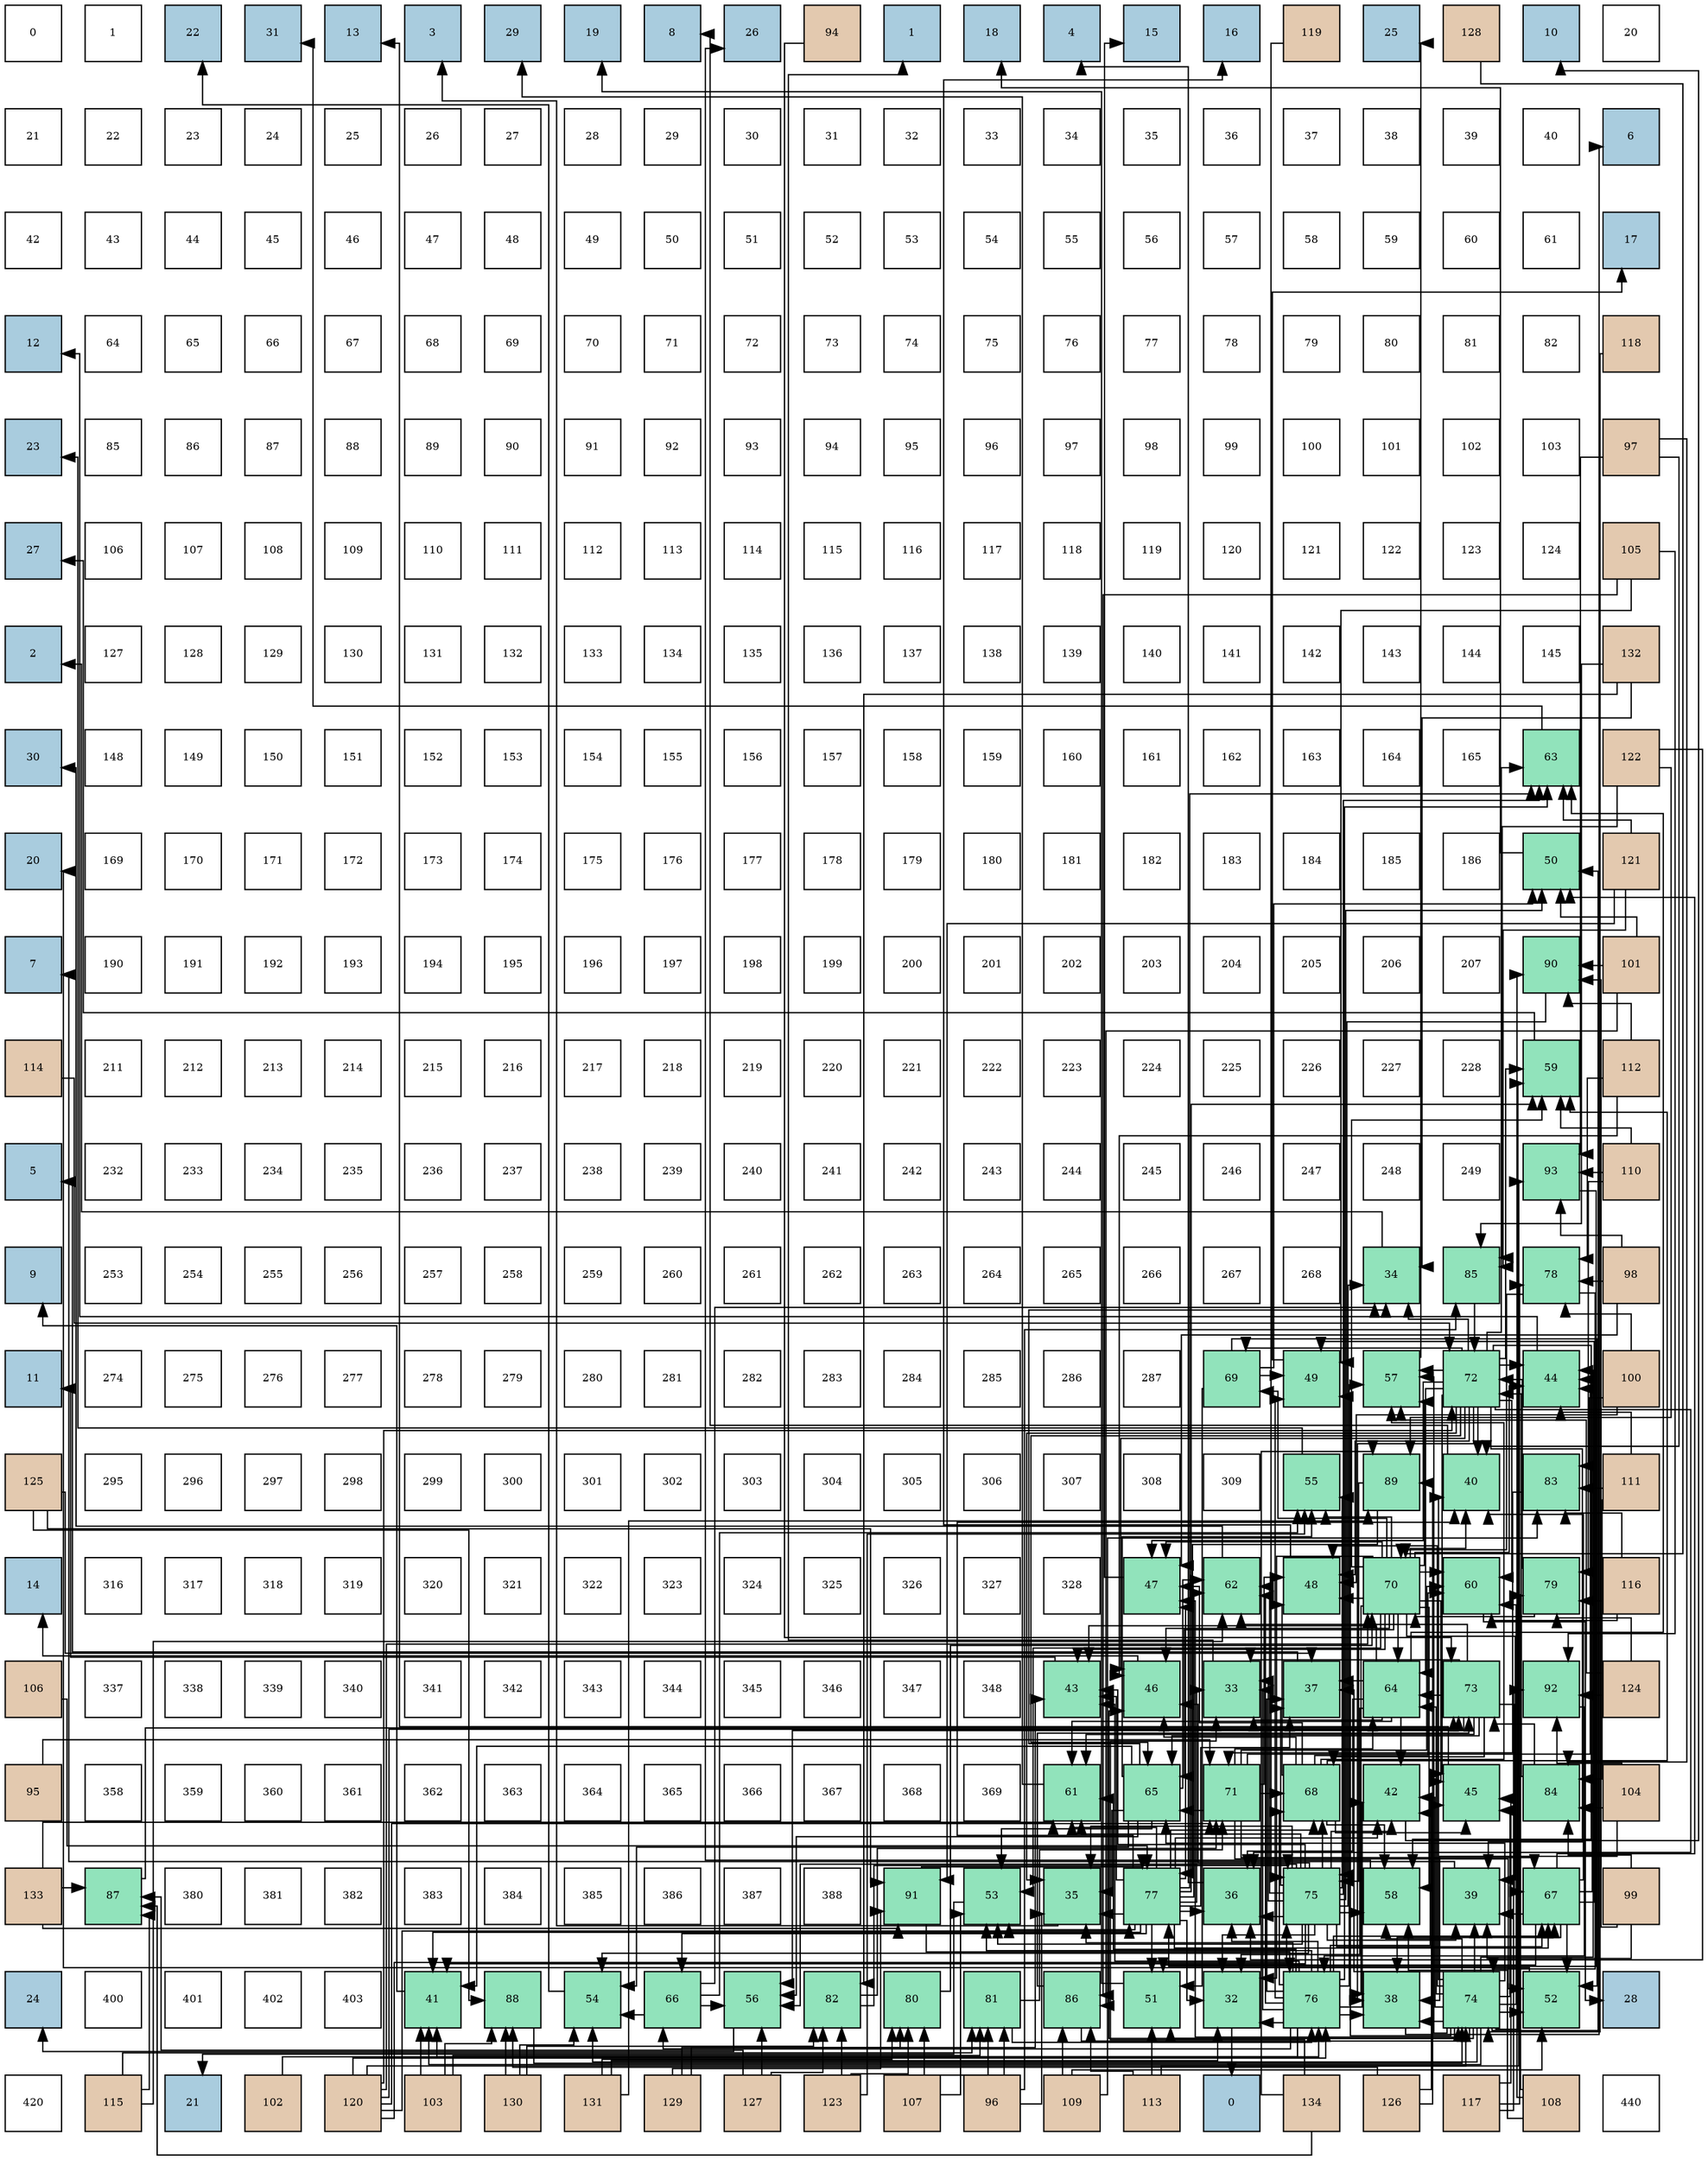 digraph layout{
 rankdir=TB;
 splines=ortho;
 node [style=filled shape=square fixedsize=true width=0.6];
0[label="0", fontsize=8, fillcolor="#ffffff"];
1[label="1", fontsize=8, fillcolor="#ffffff"];
2[label="22", fontsize=8, fillcolor="#a9ccde"];
3[label="31", fontsize=8, fillcolor="#a9ccde"];
4[label="13", fontsize=8, fillcolor="#a9ccde"];
5[label="3", fontsize=8, fillcolor="#a9ccde"];
6[label="29", fontsize=8, fillcolor="#a9ccde"];
7[label="19", fontsize=8, fillcolor="#a9ccde"];
8[label="8", fontsize=8, fillcolor="#a9ccde"];
9[label="26", fontsize=8, fillcolor="#a9ccde"];
10[label="94", fontsize=8, fillcolor="#e3c9af"];
11[label="1", fontsize=8, fillcolor="#a9ccde"];
12[label="18", fontsize=8, fillcolor="#a9ccde"];
13[label="4", fontsize=8, fillcolor="#a9ccde"];
14[label="15", fontsize=8, fillcolor="#a9ccde"];
15[label="16", fontsize=8, fillcolor="#a9ccde"];
16[label="119", fontsize=8, fillcolor="#e3c9af"];
17[label="25", fontsize=8, fillcolor="#a9ccde"];
18[label="128", fontsize=8, fillcolor="#e3c9af"];
19[label="10", fontsize=8, fillcolor="#a9ccde"];
20[label="20", fontsize=8, fillcolor="#ffffff"];
21[label="21", fontsize=8, fillcolor="#ffffff"];
22[label="22", fontsize=8, fillcolor="#ffffff"];
23[label="23", fontsize=8, fillcolor="#ffffff"];
24[label="24", fontsize=8, fillcolor="#ffffff"];
25[label="25", fontsize=8, fillcolor="#ffffff"];
26[label="26", fontsize=8, fillcolor="#ffffff"];
27[label="27", fontsize=8, fillcolor="#ffffff"];
28[label="28", fontsize=8, fillcolor="#ffffff"];
29[label="29", fontsize=8, fillcolor="#ffffff"];
30[label="30", fontsize=8, fillcolor="#ffffff"];
31[label="31", fontsize=8, fillcolor="#ffffff"];
32[label="32", fontsize=8, fillcolor="#ffffff"];
33[label="33", fontsize=8, fillcolor="#ffffff"];
34[label="34", fontsize=8, fillcolor="#ffffff"];
35[label="35", fontsize=8, fillcolor="#ffffff"];
36[label="36", fontsize=8, fillcolor="#ffffff"];
37[label="37", fontsize=8, fillcolor="#ffffff"];
38[label="38", fontsize=8, fillcolor="#ffffff"];
39[label="39", fontsize=8, fillcolor="#ffffff"];
40[label="40", fontsize=8, fillcolor="#ffffff"];
41[label="6", fontsize=8, fillcolor="#a9ccde"];
42[label="42", fontsize=8, fillcolor="#ffffff"];
43[label="43", fontsize=8, fillcolor="#ffffff"];
44[label="44", fontsize=8, fillcolor="#ffffff"];
45[label="45", fontsize=8, fillcolor="#ffffff"];
46[label="46", fontsize=8, fillcolor="#ffffff"];
47[label="47", fontsize=8, fillcolor="#ffffff"];
48[label="48", fontsize=8, fillcolor="#ffffff"];
49[label="49", fontsize=8, fillcolor="#ffffff"];
50[label="50", fontsize=8, fillcolor="#ffffff"];
51[label="51", fontsize=8, fillcolor="#ffffff"];
52[label="52", fontsize=8, fillcolor="#ffffff"];
53[label="53", fontsize=8, fillcolor="#ffffff"];
54[label="54", fontsize=8, fillcolor="#ffffff"];
55[label="55", fontsize=8, fillcolor="#ffffff"];
56[label="56", fontsize=8, fillcolor="#ffffff"];
57[label="57", fontsize=8, fillcolor="#ffffff"];
58[label="58", fontsize=8, fillcolor="#ffffff"];
59[label="59", fontsize=8, fillcolor="#ffffff"];
60[label="60", fontsize=8, fillcolor="#ffffff"];
61[label="61", fontsize=8, fillcolor="#ffffff"];
62[label="17", fontsize=8, fillcolor="#a9ccde"];
63[label="12", fontsize=8, fillcolor="#a9ccde"];
64[label="64", fontsize=8, fillcolor="#ffffff"];
65[label="65", fontsize=8, fillcolor="#ffffff"];
66[label="66", fontsize=8, fillcolor="#ffffff"];
67[label="67", fontsize=8, fillcolor="#ffffff"];
68[label="68", fontsize=8, fillcolor="#ffffff"];
69[label="69", fontsize=8, fillcolor="#ffffff"];
70[label="70", fontsize=8, fillcolor="#ffffff"];
71[label="71", fontsize=8, fillcolor="#ffffff"];
72[label="72", fontsize=8, fillcolor="#ffffff"];
73[label="73", fontsize=8, fillcolor="#ffffff"];
74[label="74", fontsize=8, fillcolor="#ffffff"];
75[label="75", fontsize=8, fillcolor="#ffffff"];
76[label="76", fontsize=8, fillcolor="#ffffff"];
77[label="77", fontsize=8, fillcolor="#ffffff"];
78[label="78", fontsize=8, fillcolor="#ffffff"];
79[label="79", fontsize=8, fillcolor="#ffffff"];
80[label="80", fontsize=8, fillcolor="#ffffff"];
81[label="81", fontsize=8, fillcolor="#ffffff"];
82[label="82", fontsize=8, fillcolor="#ffffff"];
83[label="118", fontsize=8, fillcolor="#e3c9af"];
84[label="23", fontsize=8, fillcolor="#a9ccde"];
85[label="85", fontsize=8, fillcolor="#ffffff"];
86[label="86", fontsize=8, fillcolor="#ffffff"];
87[label="87", fontsize=8, fillcolor="#ffffff"];
88[label="88", fontsize=8, fillcolor="#ffffff"];
89[label="89", fontsize=8, fillcolor="#ffffff"];
90[label="90", fontsize=8, fillcolor="#ffffff"];
91[label="91", fontsize=8, fillcolor="#ffffff"];
92[label="92", fontsize=8, fillcolor="#ffffff"];
93[label="93", fontsize=8, fillcolor="#ffffff"];
94[label="94", fontsize=8, fillcolor="#ffffff"];
95[label="95", fontsize=8, fillcolor="#ffffff"];
96[label="96", fontsize=8, fillcolor="#ffffff"];
97[label="97", fontsize=8, fillcolor="#ffffff"];
98[label="98", fontsize=8, fillcolor="#ffffff"];
99[label="99", fontsize=8, fillcolor="#ffffff"];
100[label="100", fontsize=8, fillcolor="#ffffff"];
101[label="101", fontsize=8, fillcolor="#ffffff"];
102[label="102", fontsize=8, fillcolor="#ffffff"];
103[label="103", fontsize=8, fillcolor="#ffffff"];
104[label="97", fontsize=8, fillcolor="#e3c9af"];
105[label="27", fontsize=8, fillcolor="#a9ccde"];
106[label="106", fontsize=8, fillcolor="#ffffff"];
107[label="107", fontsize=8, fillcolor="#ffffff"];
108[label="108", fontsize=8, fillcolor="#ffffff"];
109[label="109", fontsize=8, fillcolor="#ffffff"];
110[label="110", fontsize=8, fillcolor="#ffffff"];
111[label="111", fontsize=8, fillcolor="#ffffff"];
112[label="112", fontsize=8, fillcolor="#ffffff"];
113[label="113", fontsize=8, fillcolor="#ffffff"];
114[label="114", fontsize=8, fillcolor="#ffffff"];
115[label="115", fontsize=8, fillcolor="#ffffff"];
116[label="116", fontsize=8, fillcolor="#ffffff"];
117[label="117", fontsize=8, fillcolor="#ffffff"];
118[label="118", fontsize=8, fillcolor="#ffffff"];
119[label="119", fontsize=8, fillcolor="#ffffff"];
120[label="120", fontsize=8, fillcolor="#ffffff"];
121[label="121", fontsize=8, fillcolor="#ffffff"];
122[label="122", fontsize=8, fillcolor="#ffffff"];
123[label="123", fontsize=8, fillcolor="#ffffff"];
124[label="124", fontsize=8, fillcolor="#ffffff"];
125[label="105", fontsize=8, fillcolor="#e3c9af"];
126[label="2", fontsize=8, fillcolor="#a9ccde"];
127[label="127", fontsize=8, fillcolor="#ffffff"];
128[label="128", fontsize=8, fillcolor="#ffffff"];
129[label="129", fontsize=8, fillcolor="#ffffff"];
130[label="130", fontsize=8, fillcolor="#ffffff"];
131[label="131", fontsize=8, fillcolor="#ffffff"];
132[label="132", fontsize=8, fillcolor="#ffffff"];
133[label="133", fontsize=8, fillcolor="#ffffff"];
134[label="134", fontsize=8, fillcolor="#ffffff"];
135[label="135", fontsize=8, fillcolor="#ffffff"];
136[label="136", fontsize=8, fillcolor="#ffffff"];
137[label="137", fontsize=8, fillcolor="#ffffff"];
138[label="138", fontsize=8, fillcolor="#ffffff"];
139[label="139", fontsize=8, fillcolor="#ffffff"];
140[label="140", fontsize=8, fillcolor="#ffffff"];
141[label="141", fontsize=8, fillcolor="#ffffff"];
142[label="142", fontsize=8, fillcolor="#ffffff"];
143[label="143", fontsize=8, fillcolor="#ffffff"];
144[label="144", fontsize=8, fillcolor="#ffffff"];
145[label="145", fontsize=8, fillcolor="#ffffff"];
146[label="132", fontsize=8, fillcolor="#e3c9af"];
147[label="30", fontsize=8, fillcolor="#a9ccde"];
148[label="148", fontsize=8, fillcolor="#ffffff"];
149[label="149", fontsize=8, fillcolor="#ffffff"];
150[label="150", fontsize=8, fillcolor="#ffffff"];
151[label="151", fontsize=8, fillcolor="#ffffff"];
152[label="152", fontsize=8, fillcolor="#ffffff"];
153[label="153", fontsize=8, fillcolor="#ffffff"];
154[label="154", fontsize=8, fillcolor="#ffffff"];
155[label="155", fontsize=8, fillcolor="#ffffff"];
156[label="156", fontsize=8, fillcolor="#ffffff"];
157[label="157", fontsize=8, fillcolor="#ffffff"];
158[label="158", fontsize=8, fillcolor="#ffffff"];
159[label="159", fontsize=8, fillcolor="#ffffff"];
160[label="160", fontsize=8, fillcolor="#ffffff"];
161[label="161", fontsize=8, fillcolor="#ffffff"];
162[label="162", fontsize=8, fillcolor="#ffffff"];
163[label="163", fontsize=8, fillcolor="#ffffff"];
164[label="164", fontsize=8, fillcolor="#ffffff"];
165[label="165", fontsize=8, fillcolor="#ffffff"];
166[label="63", fontsize=8, fillcolor="#91e3bb"];
167[label="122", fontsize=8, fillcolor="#e3c9af"];
168[label="20", fontsize=8, fillcolor="#a9ccde"];
169[label="169", fontsize=8, fillcolor="#ffffff"];
170[label="170", fontsize=8, fillcolor="#ffffff"];
171[label="171", fontsize=8, fillcolor="#ffffff"];
172[label="172", fontsize=8, fillcolor="#ffffff"];
173[label="173", fontsize=8, fillcolor="#ffffff"];
174[label="174", fontsize=8, fillcolor="#ffffff"];
175[label="175", fontsize=8, fillcolor="#ffffff"];
176[label="176", fontsize=8, fillcolor="#ffffff"];
177[label="177", fontsize=8, fillcolor="#ffffff"];
178[label="178", fontsize=8, fillcolor="#ffffff"];
179[label="179", fontsize=8, fillcolor="#ffffff"];
180[label="180", fontsize=8, fillcolor="#ffffff"];
181[label="181", fontsize=8, fillcolor="#ffffff"];
182[label="182", fontsize=8, fillcolor="#ffffff"];
183[label="183", fontsize=8, fillcolor="#ffffff"];
184[label="184", fontsize=8, fillcolor="#ffffff"];
185[label="185", fontsize=8, fillcolor="#ffffff"];
186[label="186", fontsize=8, fillcolor="#ffffff"];
187[label="50", fontsize=8, fillcolor="#91e3bb"];
188[label="121", fontsize=8, fillcolor="#e3c9af"];
189[label="7", fontsize=8, fillcolor="#a9ccde"];
190[label="190", fontsize=8, fillcolor="#ffffff"];
191[label="191", fontsize=8, fillcolor="#ffffff"];
192[label="192", fontsize=8, fillcolor="#ffffff"];
193[label="193", fontsize=8, fillcolor="#ffffff"];
194[label="194", fontsize=8, fillcolor="#ffffff"];
195[label="195", fontsize=8, fillcolor="#ffffff"];
196[label="196", fontsize=8, fillcolor="#ffffff"];
197[label="197", fontsize=8, fillcolor="#ffffff"];
198[label="198", fontsize=8, fillcolor="#ffffff"];
199[label="199", fontsize=8, fillcolor="#ffffff"];
200[label="200", fontsize=8, fillcolor="#ffffff"];
201[label="201", fontsize=8, fillcolor="#ffffff"];
202[label="202", fontsize=8, fillcolor="#ffffff"];
203[label="203", fontsize=8, fillcolor="#ffffff"];
204[label="204", fontsize=8, fillcolor="#ffffff"];
205[label="205", fontsize=8, fillcolor="#ffffff"];
206[label="206", fontsize=8, fillcolor="#ffffff"];
207[label="207", fontsize=8, fillcolor="#ffffff"];
208[label="90", fontsize=8, fillcolor="#91e3bb"];
209[label="101", fontsize=8, fillcolor="#e3c9af"];
210[label="114", fontsize=8, fillcolor="#e3c9af"];
211[label="211", fontsize=8, fillcolor="#ffffff"];
212[label="212", fontsize=8, fillcolor="#ffffff"];
213[label="213", fontsize=8, fillcolor="#ffffff"];
214[label="214", fontsize=8, fillcolor="#ffffff"];
215[label="215", fontsize=8, fillcolor="#ffffff"];
216[label="216", fontsize=8, fillcolor="#ffffff"];
217[label="217", fontsize=8, fillcolor="#ffffff"];
218[label="218", fontsize=8, fillcolor="#ffffff"];
219[label="219", fontsize=8, fillcolor="#ffffff"];
220[label="220", fontsize=8, fillcolor="#ffffff"];
221[label="221", fontsize=8, fillcolor="#ffffff"];
222[label="222", fontsize=8, fillcolor="#ffffff"];
223[label="223", fontsize=8, fillcolor="#ffffff"];
224[label="224", fontsize=8, fillcolor="#ffffff"];
225[label="225", fontsize=8, fillcolor="#ffffff"];
226[label="226", fontsize=8, fillcolor="#ffffff"];
227[label="227", fontsize=8, fillcolor="#ffffff"];
228[label="228", fontsize=8, fillcolor="#ffffff"];
229[label="59", fontsize=8, fillcolor="#91e3bb"];
230[label="112", fontsize=8, fillcolor="#e3c9af"];
231[label="5", fontsize=8, fillcolor="#a9ccde"];
232[label="232", fontsize=8, fillcolor="#ffffff"];
233[label="233", fontsize=8, fillcolor="#ffffff"];
234[label="234", fontsize=8, fillcolor="#ffffff"];
235[label="235", fontsize=8, fillcolor="#ffffff"];
236[label="236", fontsize=8, fillcolor="#ffffff"];
237[label="237", fontsize=8, fillcolor="#ffffff"];
238[label="238", fontsize=8, fillcolor="#ffffff"];
239[label="239", fontsize=8, fillcolor="#ffffff"];
240[label="240", fontsize=8, fillcolor="#ffffff"];
241[label="241", fontsize=8, fillcolor="#ffffff"];
242[label="242", fontsize=8, fillcolor="#ffffff"];
243[label="243", fontsize=8, fillcolor="#ffffff"];
244[label="244", fontsize=8, fillcolor="#ffffff"];
245[label="245", fontsize=8, fillcolor="#ffffff"];
246[label="246", fontsize=8, fillcolor="#ffffff"];
247[label="247", fontsize=8, fillcolor="#ffffff"];
248[label="248", fontsize=8, fillcolor="#ffffff"];
249[label="249", fontsize=8, fillcolor="#ffffff"];
250[label="93", fontsize=8, fillcolor="#91e3bb"];
251[label="110", fontsize=8, fillcolor="#e3c9af"];
252[label="9", fontsize=8, fillcolor="#a9ccde"];
253[label="253", fontsize=8, fillcolor="#ffffff"];
254[label="254", fontsize=8, fillcolor="#ffffff"];
255[label="255", fontsize=8, fillcolor="#ffffff"];
256[label="256", fontsize=8, fillcolor="#ffffff"];
257[label="257", fontsize=8, fillcolor="#ffffff"];
258[label="258", fontsize=8, fillcolor="#ffffff"];
259[label="259", fontsize=8, fillcolor="#ffffff"];
260[label="260", fontsize=8, fillcolor="#ffffff"];
261[label="261", fontsize=8, fillcolor="#ffffff"];
262[label="262", fontsize=8, fillcolor="#ffffff"];
263[label="263", fontsize=8, fillcolor="#ffffff"];
264[label="264", fontsize=8, fillcolor="#ffffff"];
265[label="265", fontsize=8, fillcolor="#ffffff"];
266[label="266", fontsize=8, fillcolor="#ffffff"];
267[label="267", fontsize=8, fillcolor="#ffffff"];
268[label="268", fontsize=8, fillcolor="#ffffff"];
269[label="34", fontsize=8, fillcolor="#91e3bb"];
270[label="85", fontsize=8, fillcolor="#91e3bb"];
271[label="78", fontsize=8, fillcolor="#91e3bb"];
272[label="98", fontsize=8, fillcolor="#e3c9af"];
273[label="11", fontsize=8, fillcolor="#a9ccde"];
274[label="274", fontsize=8, fillcolor="#ffffff"];
275[label="275", fontsize=8, fillcolor="#ffffff"];
276[label="276", fontsize=8, fillcolor="#ffffff"];
277[label="277", fontsize=8, fillcolor="#ffffff"];
278[label="278", fontsize=8, fillcolor="#ffffff"];
279[label="279", fontsize=8, fillcolor="#ffffff"];
280[label="280", fontsize=8, fillcolor="#ffffff"];
281[label="281", fontsize=8, fillcolor="#ffffff"];
282[label="282", fontsize=8, fillcolor="#ffffff"];
283[label="283", fontsize=8, fillcolor="#ffffff"];
284[label="284", fontsize=8, fillcolor="#ffffff"];
285[label="285", fontsize=8, fillcolor="#ffffff"];
286[label="286", fontsize=8, fillcolor="#ffffff"];
287[label="287", fontsize=8, fillcolor="#ffffff"];
288[label="69", fontsize=8, fillcolor="#91e3bb"];
289[label="49", fontsize=8, fillcolor="#91e3bb"];
290[label="57", fontsize=8, fillcolor="#91e3bb"];
291[label="72", fontsize=8, fillcolor="#91e3bb"];
292[label="44", fontsize=8, fillcolor="#91e3bb"];
293[label="100", fontsize=8, fillcolor="#e3c9af"];
294[label="125", fontsize=8, fillcolor="#e3c9af"];
295[label="295", fontsize=8, fillcolor="#ffffff"];
296[label="296", fontsize=8, fillcolor="#ffffff"];
297[label="297", fontsize=8, fillcolor="#ffffff"];
298[label="298", fontsize=8, fillcolor="#ffffff"];
299[label="299", fontsize=8, fillcolor="#ffffff"];
300[label="300", fontsize=8, fillcolor="#ffffff"];
301[label="301", fontsize=8, fillcolor="#ffffff"];
302[label="302", fontsize=8, fillcolor="#ffffff"];
303[label="303", fontsize=8, fillcolor="#ffffff"];
304[label="304", fontsize=8, fillcolor="#ffffff"];
305[label="305", fontsize=8, fillcolor="#ffffff"];
306[label="306", fontsize=8, fillcolor="#ffffff"];
307[label="307", fontsize=8, fillcolor="#ffffff"];
308[label="308", fontsize=8, fillcolor="#ffffff"];
309[label="309", fontsize=8, fillcolor="#ffffff"];
310[label="55", fontsize=8, fillcolor="#91e3bb"];
311[label="89", fontsize=8, fillcolor="#91e3bb"];
312[label="40", fontsize=8, fillcolor="#91e3bb"];
313[label="83", fontsize=8, fillcolor="#91e3bb"];
314[label="111", fontsize=8, fillcolor="#e3c9af"];
315[label="14", fontsize=8, fillcolor="#a9ccde"];
316[label="316", fontsize=8, fillcolor="#ffffff"];
317[label="317", fontsize=8, fillcolor="#ffffff"];
318[label="318", fontsize=8, fillcolor="#ffffff"];
319[label="319", fontsize=8, fillcolor="#ffffff"];
320[label="320", fontsize=8, fillcolor="#ffffff"];
321[label="321", fontsize=8, fillcolor="#ffffff"];
322[label="322", fontsize=8, fillcolor="#ffffff"];
323[label="323", fontsize=8, fillcolor="#ffffff"];
324[label="324", fontsize=8, fillcolor="#ffffff"];
325[label="325", fontsize=8, fillcolor="#ffffff"];
326[label="326", fontsize=8, fillcolor="#ffffff"];
327[label="327", fontsize=8, fillcolor="#ffffff"];
328[label="328", fontsize=8, fillcolor="#ffffff"];
329[label="47", fontsize=8, fillcolor="#91e3bb"];
330[label="62", fontsize=8, fillcolor="#91e3bb"];
331[label="48", fontsize=8, fillcolor="#91e3bb"];
332[label="70", fontsize=8, fillcolor="#91e3bb"];
333[label="60", fontsize=8, fillcolor="#91e3bb"];
334[label="79", fontsize=8, fillcolor="#91e3bb"];
335[label="116", fontsize=8, fillcolor="#e3c9af"];
336[label="106", fontsize=8, fillcolor="#e3c9af"];
337[label="337", fontsize=8, fillcolor="#ffffff"];
338[label="338", fontsize=8, fillcolor="#ffffff"];
339[label="339", fontsize=8, fillcolor="#ffffff"];
340[label="340", fontsize=8, fillcolor="#ffffff"];
341[label="341", fontsize=8, fillcolor="#ffffff"];
342[label="342", fontsize=8, fillcolor="#ffffff"];
343[label="343", fontsize=8, fillcolor="#ffffff"];
344[label="344", fontsize=8, fillcolor="#ffffff"];
345[label="345", fontsize=8, fillcolor="#ffffff"];
346[label="346", fontsize=8, fillcolor="#ffffff"];
347[label="347", fontsize=8, fillcolor="#ffffff"];
348[label="348", fontsize=8, fillcolor="#ffffff"];
349[label="43", fontsize=8, fillcolor="#91e3bb"];
350[label="46", fontsize=8, fillcolor="#91e3bb"];
351[label="33", fontsize=8, fillcolor="#91e3bb"];
352[label="37", fontsize=8, fillcolor="#91e3bb"];
353[label="64", fontsize=8, fillcolor="#91e3bb"];
354[label="73", fontsize=8, fillcolor="#91e3bb"];
355[label="92", fontsize=8, fillcolor="#91e3bb"];
356[label="124", fontsize=8, fillcolor="#e3c9af"];
357[label="95", fontsize=8, fillcolor="#e3c9af"];
358[label="358", fontsize=8, fillcolor="#ffffff"];
359[label="359", fontsize=8, fillcolor="#ffffff"];
360[label="360", fontsize=8, fillcolor="#ffffff"];
361[label="361", fontsize=8, fillcolor="#ffffff"];
362[label="362", fontsize=8, fillcolor="#ffffff"];
363[label="363", fontsize=8, fillcolor="#ffffff"];
364[label="364", fontsize=8, fillcolor="#ffffff"];
365[label="365", fontsize=8, fillcolor="#ffffff"];
366[label="366", fontsize=8, fillcolor="#ffffff"];
367[label="367", fontsize=8, fillcolor="#ffffff"];
368[label="368", fontsize=8, fillcolor="#ffffff"];
369[label="369", fontsize=8, fillcolor="#ffffff"];
370[label="61", fontsize=8, fillcolor="#91e3bb"];
371[label="65", fontsize=8, fillcolor="#91e3bb"];
372[label="71", fontsize=8, fillcolor="#91e3bb"];
373[label="68", fontsize=8, fillcolor="#91e3bb"];
374[label="42", fontsize=8, fillcolor="#91e3bb"];
375[label="45", fontsize=8, fillcolor="#91e3bb"];
376[label="84", fontsize=8, fillcolor="#91e3bb"];
377[label="104", fontsize=8, fillcolor="#e3c9af"];
378[label="133", fontsize=8, fillcolor="#e3c9af"];
379[label="87", fontsize=8, fillcolor="#91e3bb"];
380[label="380", fontsize=8, fillcolor="#ffffff"];
381[label="381", fontsize=8, fillcolor="#ffffff"];
382[label="382", fontsize=8, fillcolor="#ffffff"];
383[label="383", fontsize=8, fillcolor="#ffffff"];
384[label="384", fontsize=8, fillcolor="#ffffff"];
385[label="385", fontsize=8, fillcolor="#ffffff"];
386[label="386", fontsize=8, fillcolor="#ffffff"];
387[label="387", fontsize=8, fillcolor="#ffffff"];
388[label="388", fontsize=8, fillcolor="#ffffff"];
389[label="91", fontsize=8, fillcolor="#91e3bb"];
390[label="53", fontsize=8, fillcolor="#91e3bb"];
391[label="35", fontsize=8, fillcolor="#91e3bb"];
392[label="77", fontsize=8, fillcolor="#91e3bb"];
393[label="36", fontsize=8, fillcolor="#91e3bb"];
394[label="75", fontsize=8, fillcolor="#91e3bb"];
395[label="58", fontsize=8, fillcolor="#91e3bb"];
396[label="39", fontsize=8, fillcolor="#91e3bb"];
397[label="67", fontsize=8, fillcolor="#91e3bb"];
398[label="99", fontsize=8, fillcolor="#e3c9af"];
399[label="24", fontsize=8, fillcolor="#a9ccde"];
400[label="400", fontsize=8, fillcolor="#ffffff"];
401[label="401", fontsize=8, fillcolor="#ffffff"];
402[label="402", fontsize=8, fillcolor="#ffffff"];
403[label="403", fontsize=8, fillcolor="#ffffff"];
404[label="41", fontsize=8, fillcolor="#91e3bb"];
405[label="88", fontsize=8, fillcolor="#91e3bb"];
406[label="54", fontsize=8, fillcolor="#91e3bb"];
407[label="66", fontsize=8, fillcolor="#91e3bb"];
408[label="56", fontsize=8, fillcolor="#91e3bb"];
409[label="82", fontsize=8, fillcolor="#91e3bb"];
410[label="80", fontsize=8, fillcolor="#91e3bb"];
411[label="81", fontsize=8, fillcolor="#91e3bb"];
412[label="86", fontsize=8, fillcolor="#91e3bb"];
413[label="51", fontsize=8, fillcolor="#91e3bb"];
414[label="32", fontsize=8, fillcolor="#91e3bb"];
415[label="76", fontsize=8, fillcolor="#91e3bb"];
416[label="38", fontsize=8, fillcolor="#91e3bb"];
417[label="74", fontsize=8, fillcolor="#91e3bb"];
418[label="52", fontsize=8, fillcolor="#91e3bb"];
419[label="28", fontsize=8, fillcolor="#a9ccde"];
420[label="420", fontsize=8, fillcolor="#ffffff"];
421[label="115", fontsize=8, fillcolor="#e3c9af"];
422[label="21", fontsize=8, fillcolor="#a9ccde"];
423[label="102", fontsize=8, fillcolor="#e3c9af"];
424[label="120", fontsize=8, fillcolor="#e3c9af"];
425[label="103", fontsize=8, fillcolor="#e3c9af"];
426[label="130", fontsize=8, fillcolor="#e3c9af"];
427[label="131", fontsize=8, fillcolor="#e3c9af"];
428[label="129", fontsize=8, fillcolor="#e3c9af"];
429[label="127", fontsize=8, fillcolor="#e3c9af"];
430[label="123", fontsize=8, fillcolor="#e3c9af"];
431[label="107", fontsize=8, fillcolor="#e3c9af"];
432[label="96", fontsize=8, fillcolor="#e3c9af"];
433[label="109", fontsize=8, fillcolor="#e3c9af"];
434[label="113", fontsize=8, fillcolor="#e3c9af"];
435[label="0", fontsize=8, fillcolor="#a9ccde"];
436[label="134", fontsize=8, fillcolor="#e3c9af"];
437[label="126", fontsize=8, fillcolor="#e3c9af"];
438[label="117", fontsize=8, fillcolor="#e3c9af"];
439[label="108", fontsize=8, fillcolor="#e3c9af"];
440[label="440", fontsize=8, fillcolor="#ffffff"];
edge [constraint=false, style=vis];414 -> 435;
351 -> 11;
269 -> 126;
391 -> 5;
393 -> 13;
352 -> 231;
416 -> 41;
396 -> 189;
312 -> 8;
404 -> 252;
374 -> 19;
349 -> 273;
292 -> 63;
375 -> 4;
350 -> 315;
329 -> 14;
331 -> 15;
289 -> 62;
187 -> 12;
413 -> 7;
418 -> 168;
390 -> 422;
406 -> 2;
310 -> 84;
408 -> 399;
290 -> 17;
395 -> 9;
229 -> 105;
333 -> 419;
370 -> 6;
330 -> 147;
166 -> 3;
353 -> 414;
353 -> 351;
353 -> 393;
353 -> 352;
353 -> 374;
353 -> 349;
353 -> 370;
353 -> 166;
371 -> 269;
371 -> 391;
371 -> 404;
371 -> 390;
371 -> 406;
371 -> 310;
371 -> 408;
371 -> 330;
407 -> 269;
407 -> 406;
407 -> 310;
407 -> 408;
397 -> 416;
397 -> 396;
397 -> 312;
397 -> 292;
397 -> 289;
397 -> 187;
397 -> 413;
397 -> 418;
373 -> 375;
373 -> 350;
373 -> 329;
373 -> 331;
373 -> 290;
373 -> 395;
373 -> 229;
373 -> 333;
288 -> 289;
288 -> 187;
288 -> 413;
288 -> 418;
332 -> 414;
332 -> 416;
332 -> 396;
332 -> 312;
332 -> 349;
332 -> 292;
332 -> 375;
332 -> 350;
332 -> 329;
332 -> 331;
332 -> 390;
332 -> 310;
332 -> 290;
332 -> 395;
332 -> 229;
332 -> 333;
332 -> 353;
332 -> 371;
332 -> 288;
372 -> 292;
372 -> 331;
372 -> 418;
372 -> 333;
372 -> 353;
372 -> 371;
372 -> 397;
372 -> 373;
291 -> 269;
291 -> 391;
291 -> 393;
291 -> 416;
291 -> 396;
291 -> 312;
291 -> 292;
291 -> 375;
291 -> 350;
291 -> 329;
291 -> 331;
291 -> 290;
291 -> 395;
291 -> 229;
291 -> 333;
291 -> 166;
291 -> 353;
291 -> 371;
291 -> 288;
354 -> 351;
354 -> 408;
354 -> 370;
354 -> 330;
354 -> 353;
354 -> 371;
354 -> 397;
354 -> 373;
417 -> 352;
417 -> 416;
417 -> 396;
417 -> 312;
417 -> 404;
417 -> 374;
417 -> 292;
417 -> 375;
417 -> 350;
417 -> 329;
417 -> 331;
417 -> 289;
417 -> 187;
417 -> 413;
417 -> 418;
417 -> 406;
417 -> 290;
417 -> 395;
417 -> 229;
417 -> 333;
417 -> 353;
417 -> 371;
394 -> 414;
394 -> 351;
394 -> 269;
394 -> 391;
394 -> 393;
394 -> 352;
394 -> 396;
394 -> 404;
394 -> 374;
394 -> 349;
394 -> 350;
394 -> 187;
394 -> 390;
394 -> 406;
394 -> 310;
394 -> 408;
394 -> 395;
394 -> 370;
394 -> 330;
394 -> 166;
394 -> 397;
394 -> 373;
415 -> 414;
415 -> 351;
415 -> 391;
415 -> 393;
415 -> 352;
415 -> 416;
415 -> 404;
415 -> 374;
415 -> 349;
415 -> 375;
415 -> 289;
415 -> 390;
415 -> 290;
415 -> 370;
415 -> 330;
415 -> 166;
415 -> 407;
415 -> 397;
415 -> 373;
392 -> 414;
392 -> 351;
392 -> 391;
392 -> 393;
392 -> 352;
392 -> 312;
392 -> 404;
392 -> 374;
392 -> 349;
392 -> 329;
392 -> 413;
392 -> 390;
392 -> 229;
392 -> 370;
392 -> 330;
392 -> 166;
392 -> 407;
392 -> 397;
392 -> 373;
271 -> 332;
271 -> 417;
334 -> 332;
334 -> 291;
410 -> 332;
411 -> 372;
411 -> 415;
409 -> 372;
409 -> 394;
313 -> 372;
376 -> 291;
376 -> 354;
270 -> 291;
412 -> 354;
412 -> 417;
379 -> 354;
405 -> 417;
311 -> 394;
311 -> 392;
208 -> 394;
389 -> 415;
389 -> 392;
355 -> 415;
250 -> 392;
10 -> 354;
357 -> 372;
432 -> 391;
432 -> 411;
432 -> 270;
104 -> 312;
104 -> 376;
104 -> 250;
272 -> 329;
272 -> 271;
272 -> 250;
398 -> 396;
398 -> 376;
398 -> 208;
293 -> 331;
293 -> 271;
293 -> 313;
209 -> 187;
209 -> 412;
209 -> 208;
423 -> 415;
425 -> 404;
425 -> 411;
425 -> 405;
377 -> 416;
377 -> 376;
377 -> 355;
125 -> 289;
125 -> 412;
125 -> 355;
336 -> 392;
431 -> 390;
431 -> 410;
431 -> 411;
439 -> 395;
439 -> 334;
439 -> 208;
433 -> 418;
433 -> 313;
433 -> 412;
251 -> 229;
251 -> 334;
251 -> 250;
314 -> 292;
314 -> 313;
314 -> 376;
230 -> 350;
230 -> 271;
230 -> 208;
434 -> 413;
434 -> 412;
434 -> 250;
210 -> 291;
421 -> 330;
421 -> 411;
421 -> 379;
335 -> 333;
335 -> 334;
335 -> 313;
438 -> 375;
438 -> 271;
438 -> 355;
83 -> 417;
16 -> 394;
424 -> 332;
424 -> 372;
424 -> 291;
424 -> 354;
424 -> 417;
424 -> 394;
424 -> 415;
424 -> 392;
188 -> 166;
188 -> 270;
188 -> 389;
167 -> 393;
167 -> 270;
167 -> 311;
430 -> 310;
430 -> 410;
430 -> 409;
356 -> 290;
356 -> 334;
356 -> 355;
294 -> 352;
294 -> 405;
294 -> 389;
437 -> 374;
437 -> 405;
437 -> 311;
429 -> 408;
429 -> 409;
429 -> 379;
18 -> 332;
428 -> 349;
428 -> 410;
428 -> 389;
426 -> 406;
426 -> 409;
426 -> 405;
427 -> 414;
427 -> 410;
427 -> 311;
146 -> 269;
146 -> 409;
146 -> 270;
378 -> 370;
378 -> 379;
378 -> 389;
436 -> 351;
436 -> 379;
436 -> 311;
edge [constraint=true, style=invis];
0 -> 21 -> 42 -> 63 -> 84 -> 105 -> 126 -> 147 -> 168 -> 189 -> 210 -> 231 -> 252 -> 273 -> 294 -> 315 -> 336 -> 357 -> 378 -> 399 -> 420;
1 -> 22 -> 43 -> 64 -> 85 -> 106 -> 127 -> 148 -> 169 -> 190 -> 211 -> 232 -> 253 -> 274 -> 295 -> 316 -> 337 -> 358 -> 379 -> 400 -> 421;
2 -> 23 -> 44 -> 65 -> 86 -> 107 -> 128 -> 149 -> 170 -> 191 -> 212 -> 233 -> 254 -> 275 -> 296 -> 317 -> 338 -> 359 -> 380 -> 401 -> 422;
3 -> 24 -> 45 -> 66 -> 87 -> 108 -> 129 -> 150 -> 171 -> 192 -> 213 -> 234 -> 255 -> 276 -> 297 -> 318 -> 339 -> 360 -> 381 -> 402 -> 423;
4 -> 25 -> 46 -> 67 -> 88 -> 109 -> 130 -> 151 -> 172 -> 193 -> 214 -> 235 -> 256 -> 277 -> 298 -> 319 -> 340 -> 361 -> 382 -> 403 -> 424;
5 -> 26 -> 47 -> 68 -> 89 -> 110 -> 131 -> 152 -> 173 -> 194 -> 215 -> 236 -> 257 -> 278 -> 299 -> 320 -> 341 -> 362 -> 383 -> 404 -> 425;
6 -> 27 -> 48 -> 69 -> 90 -> 111 -> 132 -> 153 -> 174 -> 195 -> 216 -> 237 -> 258 -> 279 -> 300 -> 321 -> 342 -> 363 -> 384 -> 405 -> 426;
7 -> 28 -> 49 -> 70 -> 91 -> 112 -> 133 -> 154 -> 175 -> 196 -> 217 -> 238 -> 259 -> 280 -> 301 -> 322 -> 343 -> 364 -> 385 -> 406 -> 427;
8 -> 29 -> 50 -> 71 -> 92 -> 113 -> 134 -> 155 -> 176 -> 197 -> 218 -> 239 -> 260 -> 281 -> 302 -> 323 -> 344 -> 365 -> 386 -> 407 -> 428;
9 -> 30 -> 51 -> 72 -> 93 -> 114 -> 135 -> 156 -> 177 -> 198 -> 219 -> 240 -> 261 -> 282 -> 303 -> 324 -> 345 -> 366 -> 387 -> 408 -> 429;
10 -> 31 -> 52 -> 73 -> 94 -> 115 -> 136 -> 157 -> 178 -> 199 -> 220 -> 241 -> 262 -> 283 -> 304 -> 325 -> 346 -> 367 -> 388 -> 409 -> 430;
11 -> 32 -> 53 -> 74 -> 95 -> 116 -> 137 -> 158 -> 179 -> 200 -> 221 -> 242 -> 263 -> 284 -> 305 -> 326 -> 347 -> 368 -> 389 -> 410 -> 431;
12 -> 33 -> 54 -> 75 -> 96 -> 117 -> 138 -> 159 -> 180 -> 201 -> 222 -> 243 -> 264 -> 285 -> 306 -> 327 -> 348 -> 369 -> 390 -> 411 -> 432;
13 -> 34 -> 55 -> 76 -> 97 -> 118 -> 139 -> 160 -> 181 -> 202 -> 223 -> 244 -> 265 -> 286 -> 307 -> 328 -> 349 -> 370 -> 391 -> 412 -> 433;
14 -> 35 -> 56 -> 77 -> 98 -> 119 -> 140 -> 161 -> 182 -> 203 -> 224 -> 245 -> 266 -> 287 -> 308 -> 329 -> 350 -> 371 -> 392 -> 413 -> 434;
15 -> 36 -> 57 -> 78 -> 99 -> 120 -> 141 -> 162 -> 183 -> 204 -> 225 -> 246 -> 267 -> 288 -> 309 -> 330 -> 351 -> 372 -> 393 -> 414 -> 435;
16 -> 37 -> 58 -> 79 -> 100 -> 121 -> 142 -> 163 -> 184 -> 205 -> 226 -> 247 -> 268 -> 289 -> 310 -> 331 -> 352 -> 373 -> 394 -> 415 -> 436;
17 -> 38 -> 59 -> 80 -> 101 -> 122 -> 143 -> 164 -> 185 -> 206 -> 227 -> 248 -> 269 -> 290 -> 311 -> 332 -> 353 -> 374 -> 395 -> 416 -> 437;
18 -> 39 -> 60 -> 81 -> 102 -> 123 -> 144 -> 165 -> 186 -> 207 -> 228 -> 249 -> 270 -> 291 -> 312 -> 333 -> 354 -> 375 -> 396 -> 417 -> 438;
19 -> 40 -> 61 -> 82 -> 103 -> 124 -> 145 -> 166 -> 187 -> 208 -> 229 -> 250 -> 271 -> 292 -> 313 -> 334 -> 355 -> 376 -> 397 -> 418 -> 439;
20 -> 41 -> 62 -> 83 -> 104 -> 125 -> 146 -> 167 -> 188 -> 209 -> 230 -> 251 -> 272 -> 293 -> 314 -> 335 -> 356 -> 377 -> 398 -> 419 -> 440;
rank = same {0 -> 1 -> 2 -> 3 -> 4 -> 5 -> 6 -> 7 -> 8 -> 9 -> 10 -> 11 -> 12 -> 13 -> 14 -> 15 -> 16 -> 17 -> 18 -> 19 -> 20};
rank = same {21 -> 22 -> 23 -> 24 -> 25 -> 26 -> 27 -> 28 -> 29 -> 30 -> 31 -> 32 -> 33 -> 34 -> 35 -> 36 -> 37 -> 38 -> 39 -> 40 -> 41};
rank = same {42 -> 43 -> 44 -> 45 -> 46 -> 47 -> 48 -> 49 -> 50 -> 51 -> 52 -> 53 -> 54 -> 55 -> 56 -> 57 -> 58 -> 59 -> 60 -> 61 -> 62};
rank = same {63 -> 64 -> 65 -> 66 -> 67 -> 68 -> 69 -> 70 -> 71 -> 72 -> 73 -> 74 -> 75 -> 76 -> 77 -> 78 -> 79 -> 80 -> 81 -> 82 -> 83};
rank = same {84 -> 85 -> 86 -> 87 -> 88 -> 89 -> 90 -> 91 -> 92 -> 93 -> 94 -> 95 -> 96 -> 97 -> 98 -> 99 -> 100 -> 101 -> 102 -> 103 -> 104};
rank = same {105 -> 106 -> 107 -> 108 -> 109 -> 110 -> 111 -> 112 -> 113 -> 114 -> 115 -> 116 -> 117 -> 118 -> 119 -> 120 -> 121 -> 122 -> 123 -> 124 -> 125};
rank = same {126 -> 127 -> 128 -> 129 -> 130 -> 131 -> 132 -> 133 -> 134 -> 135 -> 136 -> 137 -> 138 -> 139 -> 140 -> 141 -> 142 -> 143 -> 144 -> 145 -> 146};
rank = same {147 -> 148 -> 149 -> 150 -> 151 -> 152 -> 153 -> 154 -> 155 -> 156 -> 157 -> 158 -> 159 -> 160 -> 161 -> 162 -> 163 -> 164 -> 165 -> 166 -> 167};
rank = same {168 -> 169 -> 170 -> 171 -> 172 -> 173 -> 174 -> 175 -> 176 -> 177 -> 178 -> 179 -> 180 -> 181 -> 182 -> 183 -> 184 -> 185 -> 186 -> 187 -> 188};
rank = same {189 -> 190 -> 191 -> 192 -> 193 -> 194 -> 195 -> 196 -> 197 -> 198 -> 199 -> 200 -> 201 -> 202 -> 203 -> 204 -> 205 -> 206 -> 207 -> 208 -> 209};
rank = same {210 -> 211 -> 212 -> 213 -> 214 -> 215 -> 216 -> 217 -> 218 -> 219 -> 220 -> 221 -> 222 -> 223 -> 224 -> 225 -> 226 -> 227 -> 228 -> 229 -> 230};
rank = same {231 -> 232 -> 233 -> 234 -> 235 -> 236 -> 237 -> 238 -> 239 -> 240 -> 241 -> 242 -> 243 -> 244 -> 245 -> 246 -> 247 -> 248 -> 249 -> 250 -> 251};
rank = same {252 -> 253 -> 254 -> 255 -> 256 -> 257 -> 258 -> 259 -> 260 -> 261 -> 262 -> 263 -> 264 -> 265 -> 266 -> 267 -> 268 -> 269 -> 270 -> 271 -> 272};
rank = same {273 -> 274 -> 275 -> 276 -> 277 -> 278 -> 279 -> 280 -> 281 -> 282 -> 283 -> 284 -> 285 -> 286 -> 287 -> 288 -> 289 -> 290 -> 291 -> 292 -> 293};
rank = same {294 -> 295 -> 296 -> 297 -> 298 -> 299 -> 300 -> 301 -> 302 -> 303 -> 304 -> 305 -> 306 -> 307 -> 308 -> 309 -> 310 -> 311 -> 312 -> 313 -> 314};
rank = same {315 -> 316 -> 317 -> 318 -> 319 -> 320 -> 321 -> 322 -> 323 -> 324 -> 325 -> 326 -> 327 -> 328 -> 329 -> 330 -> 331 -> 332 -> 333 -> 334 -> 335};
rank = same {336 -> 337 -> 338 -> 339 -> 340 -> 341 -> 342 -> 343 -> 344 -> 345 -> 346 -> 347 -> 348 -> 349 -> 350 -> 351 -> 352 -> 353 -> 354 -> 355 -> 356};
rank = same {357 -> 358 -> 359 -> 360 -> 361 -> 362 -> 363 -> 364 -> 365 -> 366 -> 367 -> 368 -> 369 -> 370 -> 371 -> 372 -> 373 -> 374 -> 375 -> 376 -> 377};
rank = same {378 -> 379 -> 380 -> 381 -> 382 -> 383 -> 384 -> 385 -> 386 -> 387 -> 388 -> 389 -> 390 -> 391 -> 392 -> 393 -> 394 -> 395 -> 396 -> 397 -> 398};
rank = same {399 -> 400 -> 401 -> 402 -> 403 -> 404 -> 405 -> 406 -> 407 -> 408 -> 409 -> 410 -> 411 -> 412 -> 413 -> 414 -> 415 -> 416 -> 417 -> 418 -> 419};
rank = same {420 -> 421 -> 422 -> 423 -> 424 -> 425 -> 426 -> 427 -> 428 -> 429 -> 430 -> 431 -> 432 -> 433 -> 434 -> 435 -> 436 -> 437 -> 438 -> 439 -> 440};
}